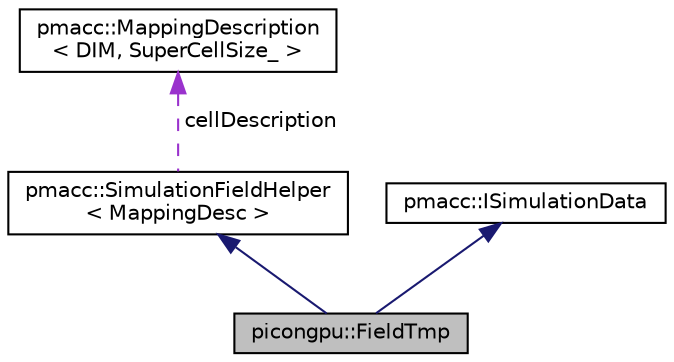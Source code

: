 digraph "picongpu::FieldTmp"
{
 // LATEX_PDF_SIZE
  edge [fontname="Helvetica",fontsize="10",labelfontname="Helvetica",labelfontsize="10"];
  node [fontname="Helvetica",fontsize="10",shape=record];
  Node1 [label="picongpu::FieldTmp",height=0.2,width=0.4,color="black", fillcolor="grey75", style="filled", fontcolor="black",tooltip="Representation of the temporary scalar field for plugins and temporary particle data mapped to grid (..."];
  Node2 -> Node1 [dir="back",color="midnightblue",fontsize="10",style="solid",fontname="Helvetica"];
  Node2 [label="pmacc::SimulationFieldHelper\l\< MappingDesc \>",height=0.2,width=0.4,color="black", fillcolor="white", style="filled",URL="$classpmacc_1_1_simulation_field_helper.html",tooltip=" "];
  Node3 -> Node2 [dir="back",color="darkorchid3",fontsize="10",style="dashed",label=" cellDescription" ,fontname="Helvetica"];
  Node3 [label="pmacc::MappingDescription\l\< DIM, SuperCellSize_ \>",height=0.2,width=0.4,color="black", fillcolor="white", style="filled",URL="$classpmacc_1_1_mapping_description.html",tooltip="Abstracts logical block information from block variables."];
  Node4 -> Node1 [dir="back",color="midnightblue",fontsize="10",style="solid",fontname="Helvetica"];
  Node4 [label="pmacc::ISimulationData",height=0.2,width=0.4,color="black", fillcolor="white", style="filled",URL="$classpmacc_1_1_i_simulation_data.html",tooltip="Interface for simulation data which should be registered at DataConnector for file output,..."];
}
